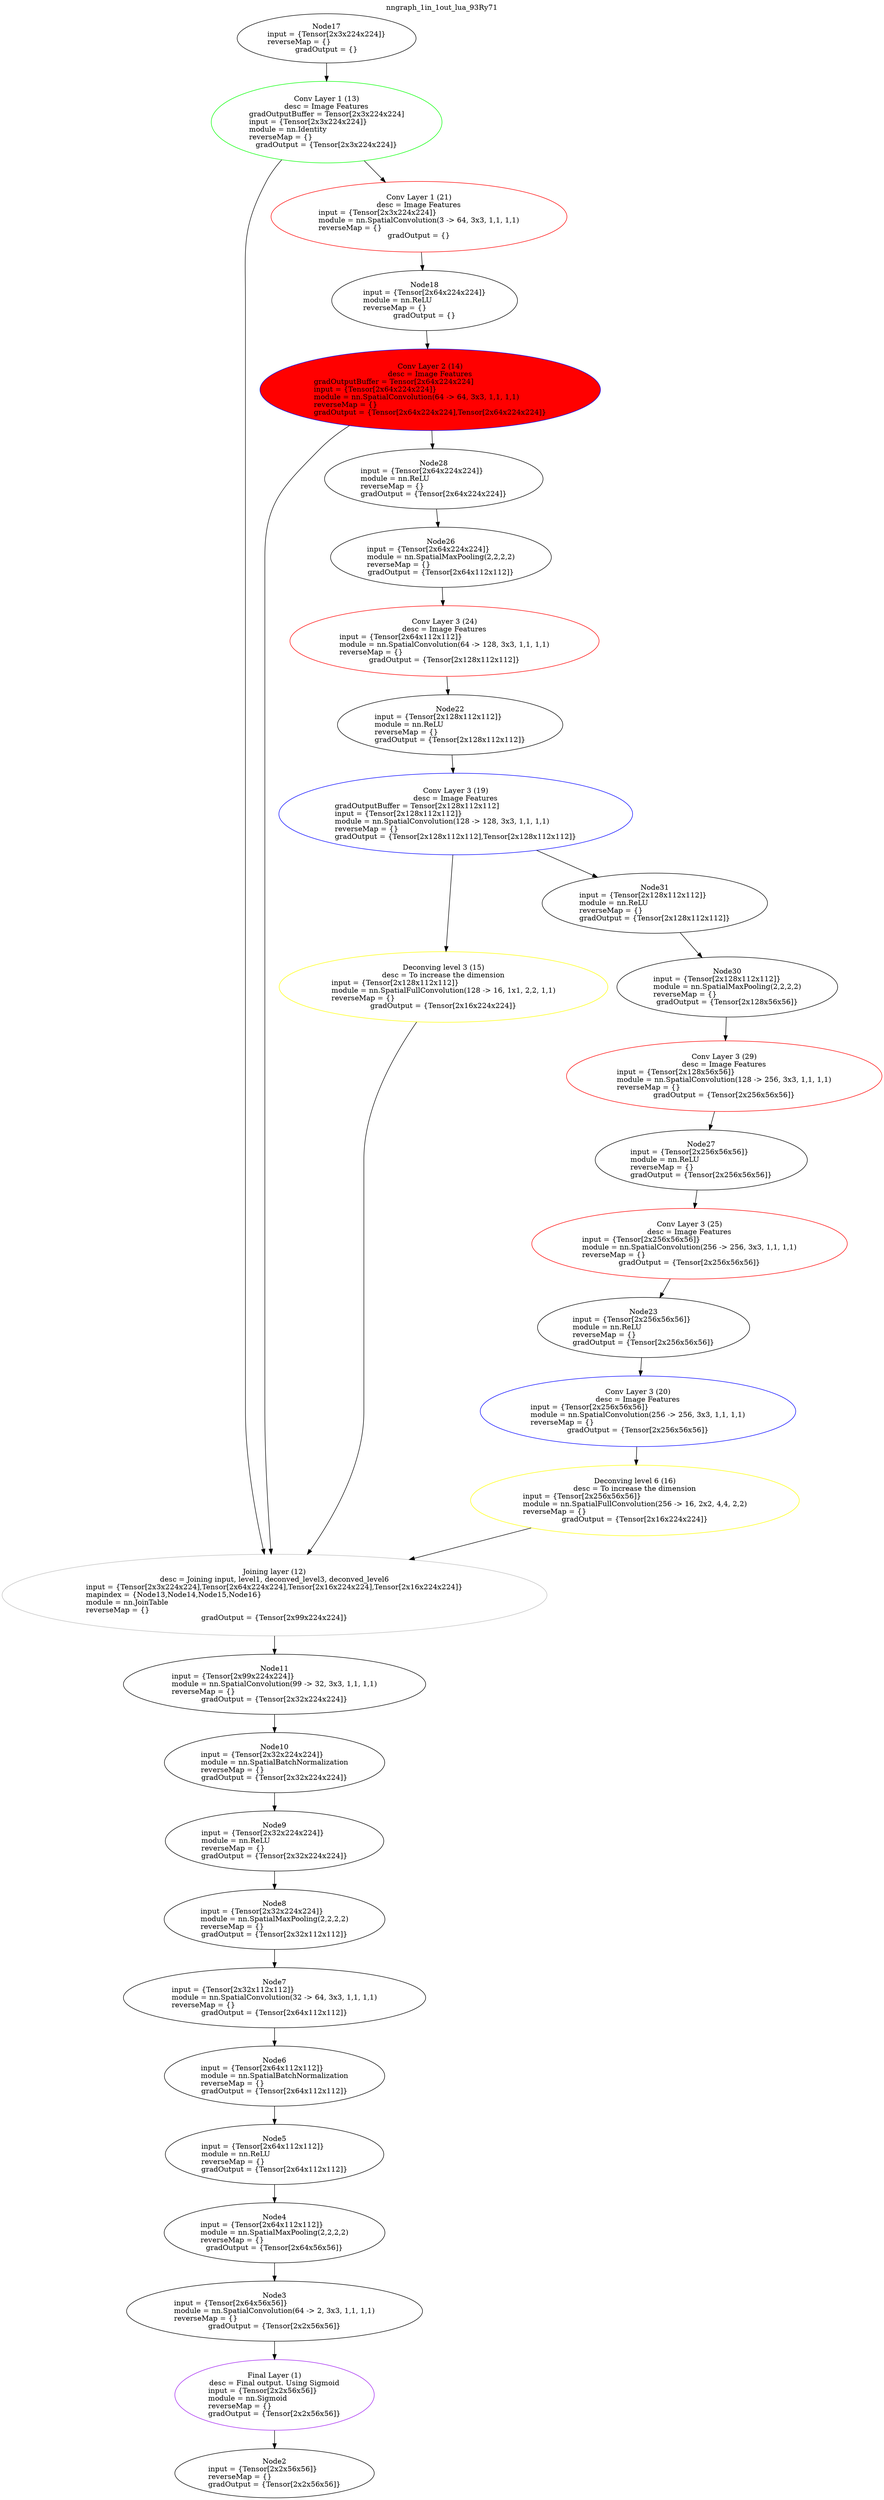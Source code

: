 digraph G {
labelloc="t";
label="nngraph_1in_1out_lua_93Ry71";
node [shape = oval]; 
n1[label="Final Layer (1)\ndesc = Final output. Using Sigmoid\ninput = {Tensor[2x2x56x56]}\lmodule = nn.Sigmoid\lreverseMap = {}\lgradOutput = {Tensor[2x2x56x56]}" color=purple tooltip="[[string \"dimension = 2...\"]]:24_"];
n2[label="Node2\ninput = {Tensor[2x2x56x56]}\lreverseMap = {}\lgradOutput = {Tensor[2x2x56x56]}" tooltip="[[C]]:-1_"];
n3[label="Node3\ninput = {Tensor[2x64x56x56]}\lmodule = nn.SpatialConvolution(64 -> 2, 3x3, 1,1, 1,1)\lreverseMap = {}\lgradOutput = {Tensor[2x2x56x56]}" tooltip="[[string \"dimension = 2...\"]]:24_"];
n4[label="Node4\ninput = {Tensor[2x64x112x112]}\lmodule = nn.SpatialMaxPooling(2,2,2,2)\lreverseMap = {}\lgradOutput = {Tensor[2x64x56x56]}" tooltip="[[string \"dimension = 2...\"]]:22_"];
n5[label="Node5\ninput = {Tensor[2x64x112x112]}\lmodule = nn.ReLU\lreverseMap = {}\lgradOutput = {Tensor[2x64x112x112]}" tooltip="[[string \"dimension = 2...\"]]:22_"];
n6[label="Node6\ninput = {Tensor[2x64x112x112]}\lmodule = nn.SpatialBatchNormalization\lreverseMap = {}\lgradOutput = {Tensor[2x64x112x112]}" tooltip="[[string \"dimension = 2...\"]]:21_"];
n7[label="Node7\ninput = {Tensor[2x32x112x112]}\lmodule = nn.SpatialConvolution(32 -> 64, 3x3, 1,1, 1,1)\lreverseMap = {}\lgradOutput = {Tensor[2x64x112x112]}" tooltip="[[string \"dimension = 2...\"]]:21_"];
n8[label="Node8\ninput = {Tensor[2x32x224x224]}\lmodule = nn.SpatialMaxPooling(2,2,2,2)\lreverseMap = {}\lgradOutput = {Tensor[2x32x112x112]}" tooltip="[[string \"dimension = 2...\"]]:19_"];
n9[label="Node9\ninput = {Tensor[2x32x224x224]}\lmodule = nn.ReLU\lreverseMap = {}\lgradOutput = {Tensor[2x32x224x224]}" tooltip="[[string \"dimension = 2...\"]]:19_"];
n10[label="Node10\ninput = {Tensor[2x32x224x224]}\lmodule = nn.SpatialBatchNormalization\lreverseMap = {}\lgradOutput = {Tensor[2x32x224x224]}" tooltip="[[string \"dimension = 2...\"]]:18_"];
n11[label="Node11\ninput = {Tensor[2x99x224x224]}\lmodule = nn.SpatialConvolution(99 -> 32, 3x3, 1,1, 1,1)\lreverseMap = {}\lgradOutput = {Tensor[2x32x224x224]}" tooltip="[[string \"dimension = 2...\"]]:18_"];
n12[label="Joining layer (12)\ndesc = Joining input, level1, deconved_level3, deconved_level6\ninput = {Tensor[2x3x224x224],Tensor[2x64x224x224],Tensor[2x16x224x224],Tensor[2x16x224x224]}\lmapindex = {Node13,Node14,Node15,Node16}\lmodule = nn.JoinTable\lreverseMap = {}\lgradOutput = {Tensor[2x99x224x224]}" color=grey tooltip="[[string \"dimension = 2...\"]]:11_"];
n13[label="Conv Layer 1 (13)\ndesc = Image Features\ngradOutputBuffer = Tensor[2x3x224x224]\linput = {Tensor[2x3x224x224]}\lmodule = nn.Identity\lreverseMap = {}\lgradOutput = {Tensor[2x3x224x224]}" color=green tooltip="[[string \"input = nn.Identity()():annotate{...\"]]:1_"];
n14[label="Conv Layer 2 (14)\ndesc = Image Features\ngradOutputBuffer = Tensor[2x64x224x224]\linput = {Tensor[2x64x224x224]}\lmodule = nn.SpatialConvolution(64 -> 64, 3x3, 1,1, 1,1)\lreverseMap = {}\lgradOutput = {Tensor[2x64x224x224],Tensor[2x64x224x224]}" color=blue tooltip="[[string \"input = nn.Identity()():annotate{...\"]]:26_"];
n15[label="Deconving level 3 (15)\ndesc = To increase the dimension\ninput = {Tensor[2x128x112x112]}\lmodule = nn.SpatialFullConvolution(128 -> 16, 1x1, 2,2, 1,1)\lreverseMap = {}\lgradOutput = {Tensor[2x16x224x224]}" color=yellow tooltip="[[string \"dimension = 2...\"]]:3_"];
n16[label="Deconving level 6 (16)\ndesc = To increase the dimension\ninput = {Tensor[2x256x56x56]}\lmodule = nn.SpatialFullConvolution(256 -> 16, 2x2, 4,4, 2,2)\lreverseMap = {}\lgradOutput = {Tensor[2x16x224x224]}" color=yellow tooltip="[[string \"dimension = 2...\"]]:7_"];
n17[label="Node17\ninput = {Tensor[2x3x224x224]}\lreverseMap = {}\lgradOutput = {}" tooltip="[[C]]:-1_"];
n18[label="Node18\ninput = {Tensor[2x64x224x224]}\lmodule = nn.ReLU\lreverseMap = {}\lgradOutput = {}" tooltip="[[string \"input = nn.Identity()():annotate{...\"]]:26_"];
n19[label="Conv Layer 3 (19)\ndesc = Image Features\ngradOutputBuffer = Tensor[2x128x112x112]\linput = {Tensor[2x128x112x112]}\lmodule = nn.SpatialConvolution(128 -> 128, 3x3, 1,1, 1,1)\lreverseMap = {}\lgradOutput = {Tensor[2x128x112x112],Tensor[2x128x112x112]}" color=blue tooltip="[[string \"input = nn.Identity()():annotate{...\"]]:34_"];
n20[label="Conv Layer 3 (20)\ndesc = Image Features\ninput = {Tensor[2x256x56x56]}\lmodule = nn.SpatialConvolution(256 -> 256, 3x3, 1,1, 1,1)\lreverseMap = {}\lgradOutput = {Tensor[2x256x56x56]}" color=blue tooltip="[[string \"input = nn.Identity()():annotate{...\"]]:46_"];
n21[label="Conv Layer 1 (21)\ndesc = Image Features\ninput = {Tensor[2x3x224x224]}\lmodule = nn.SpatialConvolution(3 -> 64, 3x3, 1,1, 1,1)\lreverseMap = {}\lgradOutput = {}" color=red tooltip="[[string \"input = nn.Identity()():annotate{...\"]]:22_"];
n22[label="Node22\ninput = {Tensor[2x128x112x112]}\lmodule = nn.ReLU\lreverseMap = {}\lgradOutput = {Tensor[2x128x112x112]}" tooltip="[[string \"input = nn.Identity()():annotate{...\"]]:34_"];
n23[label="Node23\ninput = {Tensor[2x256x56x56]}\lmodule = nn.ReLU\lreverseMap = {}\lgradOutput = {Tensor[2x256x56x56]}" tooltip="[[string \"input = nn.Identity()():annotate{...\"]]:46_"];
n24[label="Conv Layer 3 (24)\ndesc = Image Features\ninput = {Tensor[2x64x112x112]}\lmodule = nn.SpatialConvolution(64 -> 128, 3x3, 1,1, 1,1)\lreverseMap = {}\lgradOutput = {Tensor[2x128x112x112]}" color=red tooltip="[[string \"input = nn.Identity()():annotate{...\"]]:30_"];
n25[label="Conv Layer 3 (25)\ndesc = Image Features\ninput = {Tensor[2x256x56x56]}\lmodule = nn.SpatialConvolution(256 -> 256, 3x3, 1,1, 1,1)\lreverseMap = {}\lgradOutput = {Tensor[2x256x56x56]}" color=red tooltip="[[string \"input = nn.Identity()():annotate{...\"]]:42_"];
n26[label="Node26\ninput = {Tensor[2x64x224x224]}\lmodule = nn.SpatialMaxPooling(2,2,2,2)\lreverseMap = {}\lgradOutput = {Tensor[2x64x112x112]}" tooltip="[[string \"input = nn.Identity()():annotate{...\"]]:30_"];
n27[label="Node27\ninput = {Tensor[2x256x56x56]}\lmodule = nn.ReLU\lreverseMap = {}\lgradOutput = {Tensor[2x256x56x56]}" tooltip="[[string \"input = nn.Identity()():annotate{...\"]]:42_"];
n28[label="Node28\ninput = {Tensor[2x64x224x224]}\lmodule = nn.ReLU\lreverseMap = {}\lgradOutput = {Tensor[2x64x224x224]}" tooltip="[[string \"input = nn.Identity()():annotate{...\"]]:30_"];
n29[label="Conv Layer 3 (29)\ndesc = Image Features\ninput = {Tensor[2x128x56x56]}\lmodule = nn.SpatialConvolution(128 -> 256, 3x3, 1,1, 1,1)\lreverseMap = {}\lgradOutput = {Tensor[2x256x56x56]}" color=red tooltip="[[string \"input = nn.Identity()():annotate{...\"]]:38_"];
n30[label="Node30\ninput = {Tensor[2x128x112x112]}\lmodule = nn.SpatialMaxPooling(2,2,2,2)\lreverseMap = {}\lgradOutput = {Tensor[2x128x56x56]}" tooltip="[[string \"input = nn.Identity()():annotate{...\"]]:38_"];
n31[label="Node31\ninput = {Tensor[2x128x112x112]}\lmodule = nn.ReLU\lreverseMap = {}\lgradOutput = {Tensor[2x128x112x112]}" tooltip="[[string \"input = nn.Identity()():annotate{...\"]]:38_"];
n1 -> n2;
n3 -> n1;
n4 -> n3;
n5 -> n4;
n6 -> n5;
n7 -> n6;
n8 -> n7;
n9 -> n8;
n10 -> n9;
n11 -> n10;
n12 -> n11;
n13 -> n12;
n14 -> n12;
n15 -> n12;
n16 -> n12;
n17 -> n13;
n18 -> n14;
n19 -> n15;
n20 -> n16;
n21 -> n18;
n22 -> n19;
n23 -> n20;
n13 -> n21;
n24 -> n22;
n25 -> n23;
n26 -> n24;
n27 -> n25;
n28 -> n26;
n29 -> n27;
n14 -> n28;
n30 -> n29;
n31 -> n30;
n19 -> n31;
n14[style=filled, fillcolor=red];
}